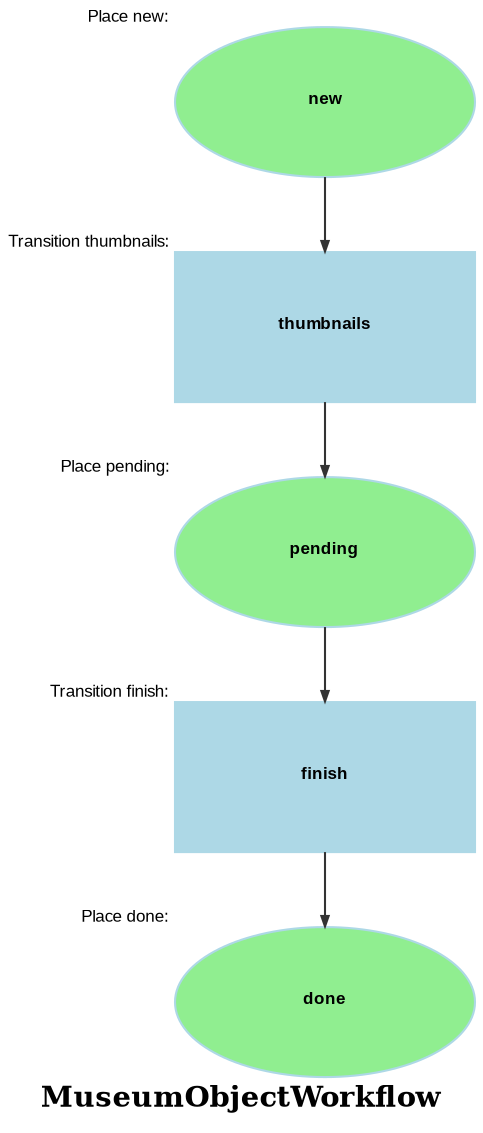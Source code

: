 digraph workflow {
  ratio="compress" rankdir="TB" label=<<B>MuseumObjectWorkflow</B>>
  node [fontsize="8" fontname="Arial" color="lightBlue" style="filled" fixedsize="false" width="2" height="1"];
  edge [fontsize="7" fontname="Arial" color="#333333" arrowhead="normal" arrowsize="0.5"];

  place_new [label=<<B>new</B>>, shape=oval fillcolor="lightgreen" style="filled" xlabel="Place new: "];
  place_pending [label=<<B>pending</B>>, shape=oval fillcolor="lightgreen" style="filled" xlabel="Place pending: "];
  place_done [label=<<B>done</B>>, shape=oval fillcolor="lightgreen" style="filled" xlabel="Place done: "];
  transition_thumbnails [label=<<B>thumbnails</B>>, shape="box" regular="" xlabel="Transition thumbnails: "];
  transition_finish [label=<<B>finish</B>>, shape="box" regular="" xlabel="Transition finish: "];
  place_new -> transition_thumbnails [style="solid", comment="new"];
  transition_thumbnails -> place_pending [style="solid"];
  place_pending -> transition_finish [style="solid", comment="pending"];
  transition_finish -> place_done [style="solid"];
}
